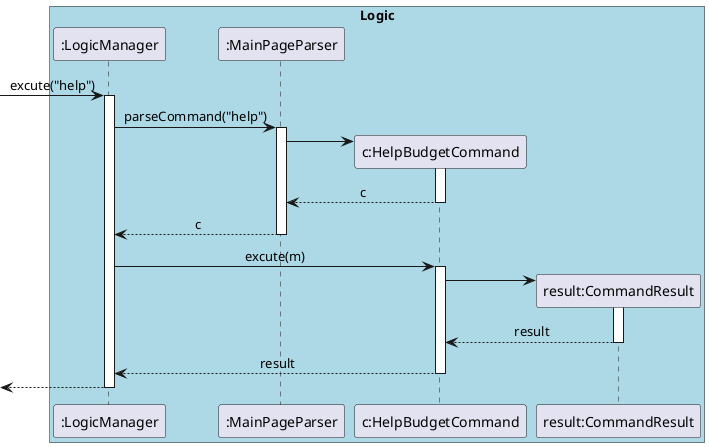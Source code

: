 @startuml
skinparam Sequence {
    MessageAlign center
}
box "Logic" #LightBlue
participant ":LogicManager" as LM
participant ":MainPageParser" as MPP
participant "c:HelpBudgetCommand" as HBC
participant "result:CommandResult" as CR
end box

[-> LM : excute("help")
activate LM
LM -> MPP : parseCommand("help")
activate MPP

create HBC
MPP -> HBC
activate HBC
MPP <-- HBC : c
deactivate HBC

LM <-- MPP : c
deactivate MPP


LM -> HBC: excute(m)
activate HBC

create CR
HBC -> CR
activate CR
HBC <-- CR : result
deactivate CR

LM <-- HBC: result
deactivate HBC
[<-- LM
deactivate LM

@enduml
